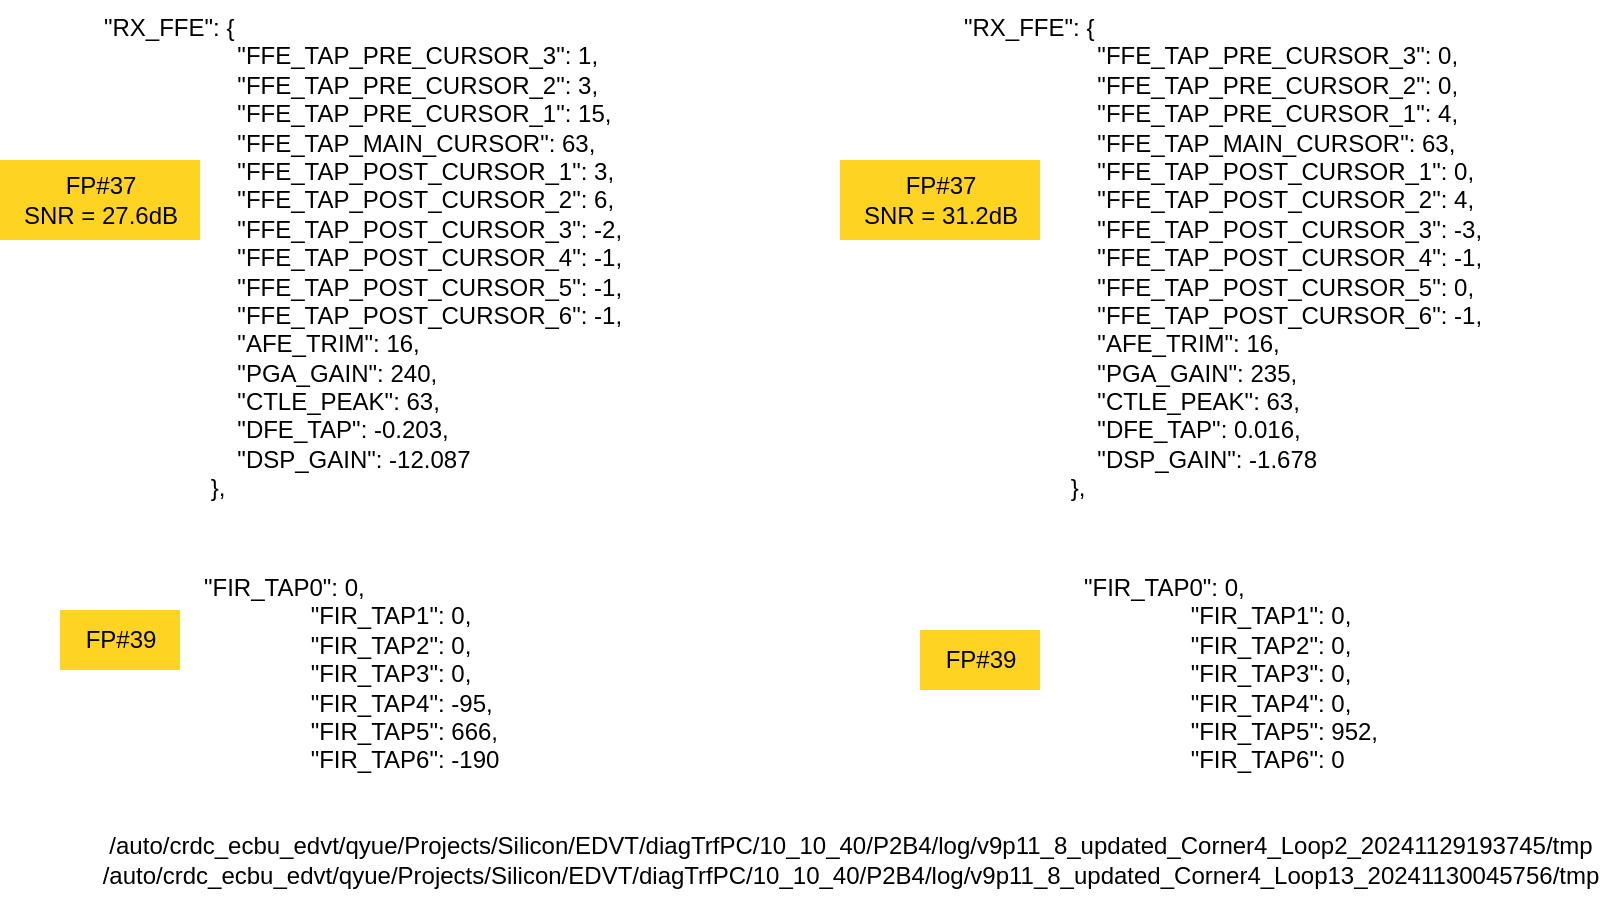 <mxfile version="25.0.1">
  <diagram name="Page-1" id="14KBRM82nE5KwHT6K0_8">
    <mxGraphModel dx="1862" dy="489" grid="1" gridSize="10" guides="1" tooltips="1" connect="1" arrows="1" fold="1" page="1" pageScale="1" pageWidth="850" pageHeight="1100" math="0" shadow="0">
      <root>
        <mxCell id="0" />
        <mxCell id="1" parent="0" />
        <mxCell id="aAbNGBIdNx-aG0YcL8BD-1" value="&quot;RX_FFE&quot;: {&#xa;                    &quot;FFE_TAP_PRE_CURSOR_3&quot;: 1,&#xa;                    &quot;FFE_TAP_PRE_CURSOR_2&quot;: 3,&#xa;                    &quot;FFE_TAP_PRE_CURSOR_1&quot;: 15,&#xa;                    &quot;FFE_TAP_MAIN_CURSOR&quot;: 63,&#xa;                    &quot;FFE_TAP_POST_CURSOR_1&quot;: 3,&#xa;                    &quot;FFE_TAP_POST_CURSOR_2&quot;: 6,&#xa;                    &quot;FFE_TAP_POST_CURSOR_3&quot;: -2,&#xa;                    &quot;FFE_TAP_POST_CURSOR_4&quot;: -1,&#xa;                    &quot;FFE_TAP_POST_CURSOR_5&quot;: -1,&#xa;                    &quot;FFE_TAP_POST_CURSOR_6&quot;: -1,&#xa;                    &quot;AFE_TRIM&quot;: 16,&#xa;                    &quot;PGA_GAIN&quot;: 240,&#xa;                    &quot;CTLE_PEAK&quot;: 63,&#xa;                    &quot;DFE_TAP&quot;: -0.203,&#xa;                    &quot;DSP_GAIN&quot;: -12.087&#xa;                }," style="text;whiteSpace=wrap;" vertex="1" parent="1">
          <mxGeometry x="30" y="30" width="300" height="270" as="geometry" />
        </mxCell>
        <mxCell id="aAbNGBIdNx-aG0YcL8BD-2" value="FP#37&lt;div&gt;SNR = 27.6dB&lt;/div&gt;" style="text;html=1;align=center;verticalAlign=middle;resizable=0;points=[];autosize=1;strokeColor=none;fillColor=#FFD321;" vertex="1" parent="1">
          <mxGeometry x="-20" y="110" width="100" height="40" as="geometry" />
        </mxCell>
        <mxCell id="aAbNGBIdNx-aG0YcL8BD-4" value="&quot;RX_FFE&quot;: {&#xa;                    &quot;FFE_TAP_PRE_CURSOR_3&quot;: 0,&#xa;                    &quot;FFE_TAP_PRE_CURSOR_2&quot;: 0,&#xa;                    &quot;FFE_TAP_PRE_CURSOR_1&quot;: 4,&#xa;                    &quot;FFE_TAP_MAIN_CURSOR&quot;: 63,&#xa;                    &quot;FFE_TAP_POST_CURSOR_1&quot;: 0,&#xa;                    &quot;FFE_TAP_POST_CURSOR_2&quot;: 4,&#xa;                    &quot;FFE_TAP_POST_CURSOR_3&quot;: -3,&#xa;                    &quot;FFE_TAP_POST_CURSOR_4&quot;: -1,&#xa;                    &quot;FFE_TAP_POST_CURSOR_5&quot;: 0,&#xa;                    &quot;FFE_TAP_POST_CURSOR_6&quot;: -1,&#xa;                    &quot;AFE_TRIM&quot;: 16,&#xa;                    &quot;PGA_GAIN&quot;: 235,&#xa;                    &quot;CTLE_PEAK&quot;: 63,&#xa;                    &quot;DFE_TAP&quot;: 0.016,&#xa;                    &quot;DSP_GAIN&quot;: -1.678&#xa;                }," style="text;whiteSpace=wrap;" vertex="1" parent="1">
          <mxGeometry x="460" y="30" width="300" height="270" as="geometry" />
        </mxCell>
        <mxCell id="aAbNGBIdNx-aG0YcL8BD-5" value="FP#37&lt;div&gt;SNR = 31.2dB&lt;/div&gt;" style="text;html=1;align=center;verticalAlign=middle;resizable=0;points=[];autosize=1;strokeColor=none;fillColor=#FFD321;" vertex="1" parent="1">
          <mxGeometry x="400" y="110" width="100" height="40" as="geometry" />
        </mxCell>
        <mxCell id="aAbNGBIdNx-aG0YcL8BD-6" value="&quot;FIR_TAP0&quot;: 0,&#xa;                &quot;FIR_TAP1&quot;: 0,&#xa;                &quot;FIR_TAP2&quot;: 0,&#xa;                &quot;FIR_TAP3&quot;: 0,&#xa;                &quot;FIR_TAP4&quot;: 0,&#xa;                &quot;FIR_TAP5&quot;: 952,&#xa;                &quot;FIR_TAP6&quot;: 0" style="text;whiteSpace=wrap;" vertex="1" parent="1">
          <mxGeometry x="520" y="310" width="180" height="120" as="geometry" />
        </mxCell>
        <mxCell id="aAbNGBIdNx-aG0YcL8BD-8" value="&quot;FIR_TAP0&quot;: 0,&#xa;                &quot;FIR_TAP1&quot;: 0,&#xa;                &quot;FIR_TAP2&quot;: 0,&#xa;                &quot;FIR_TAP3&quot;: 0,&#xa;                &quot;FIR_TAP4&quot;: -95,&#xa;                &quot;FIR_TAP5&quot;: 666,&#xa;                &quot;FIR_TAP6&quot;: -190" style="text;whiteSpace=wrap;" vertex="1" parent="1">
          <mxGeometry x="80" y="310" width="180" height="120" as="geometry" />
        </mxCell>
        <mxCell id="aAbNGBIdNx-aG0YcL8BD-9" value="FP#39" style="text;html=1;align=center;verticalAlign=middle;resizable=0;points=[];autosize=1;strokeColor=none;fillColor=#FFD321;" vertex="1" parent="1">
          <mxGeometry x="10" y="335" width="60" height="30" as="geometry" />
        </mxCell>
        <mxCell id="aAbNGBIdNx-aG0YcL8BD-10" value="FP#39" style="text;html=1;align=center;verticalAlign=middle;resizable=0;points=[];autosize=1;strokeColor=none;fillColor=#FFD321;" vertex="1" parent="1">
          <mxGeometry x="440" y="345" width="60" height="30" as="geometry" />
        </mxCell>
        <mxCell id="aAbNGBIdNx-aG0YcL8BD-11" value="/auto/crdc_ecbu_edvt/qyue/Projects/Silicon/EDVT/diagTrfPC/10_10_40/P2B4/log/v9p11_8_updated_Corner4_Loop2_20241129193745/tmp&lt;div&gt;/auto/crdc_ecbu_edvt/qyue/Projects/Silicon/EDVT/diagTrfPC/10_10_40/P2B4/log/v9p11_8_updated_Corner4_Loop13_20241130045756/tmp&lt;/div&gt;" style="text;html=1;align=center;verticalAlign=middle;resizable=0;points=[];autosize=1;strokeColor=none;fillColor=none;" vertex="1" parent="1">
          <mxGeometry x="20" y="440" width="770" height="40" as="geometry" />
        </mxCell>
      </root>
    </mxGraphModel>
  </diagram>
</mxfile>
